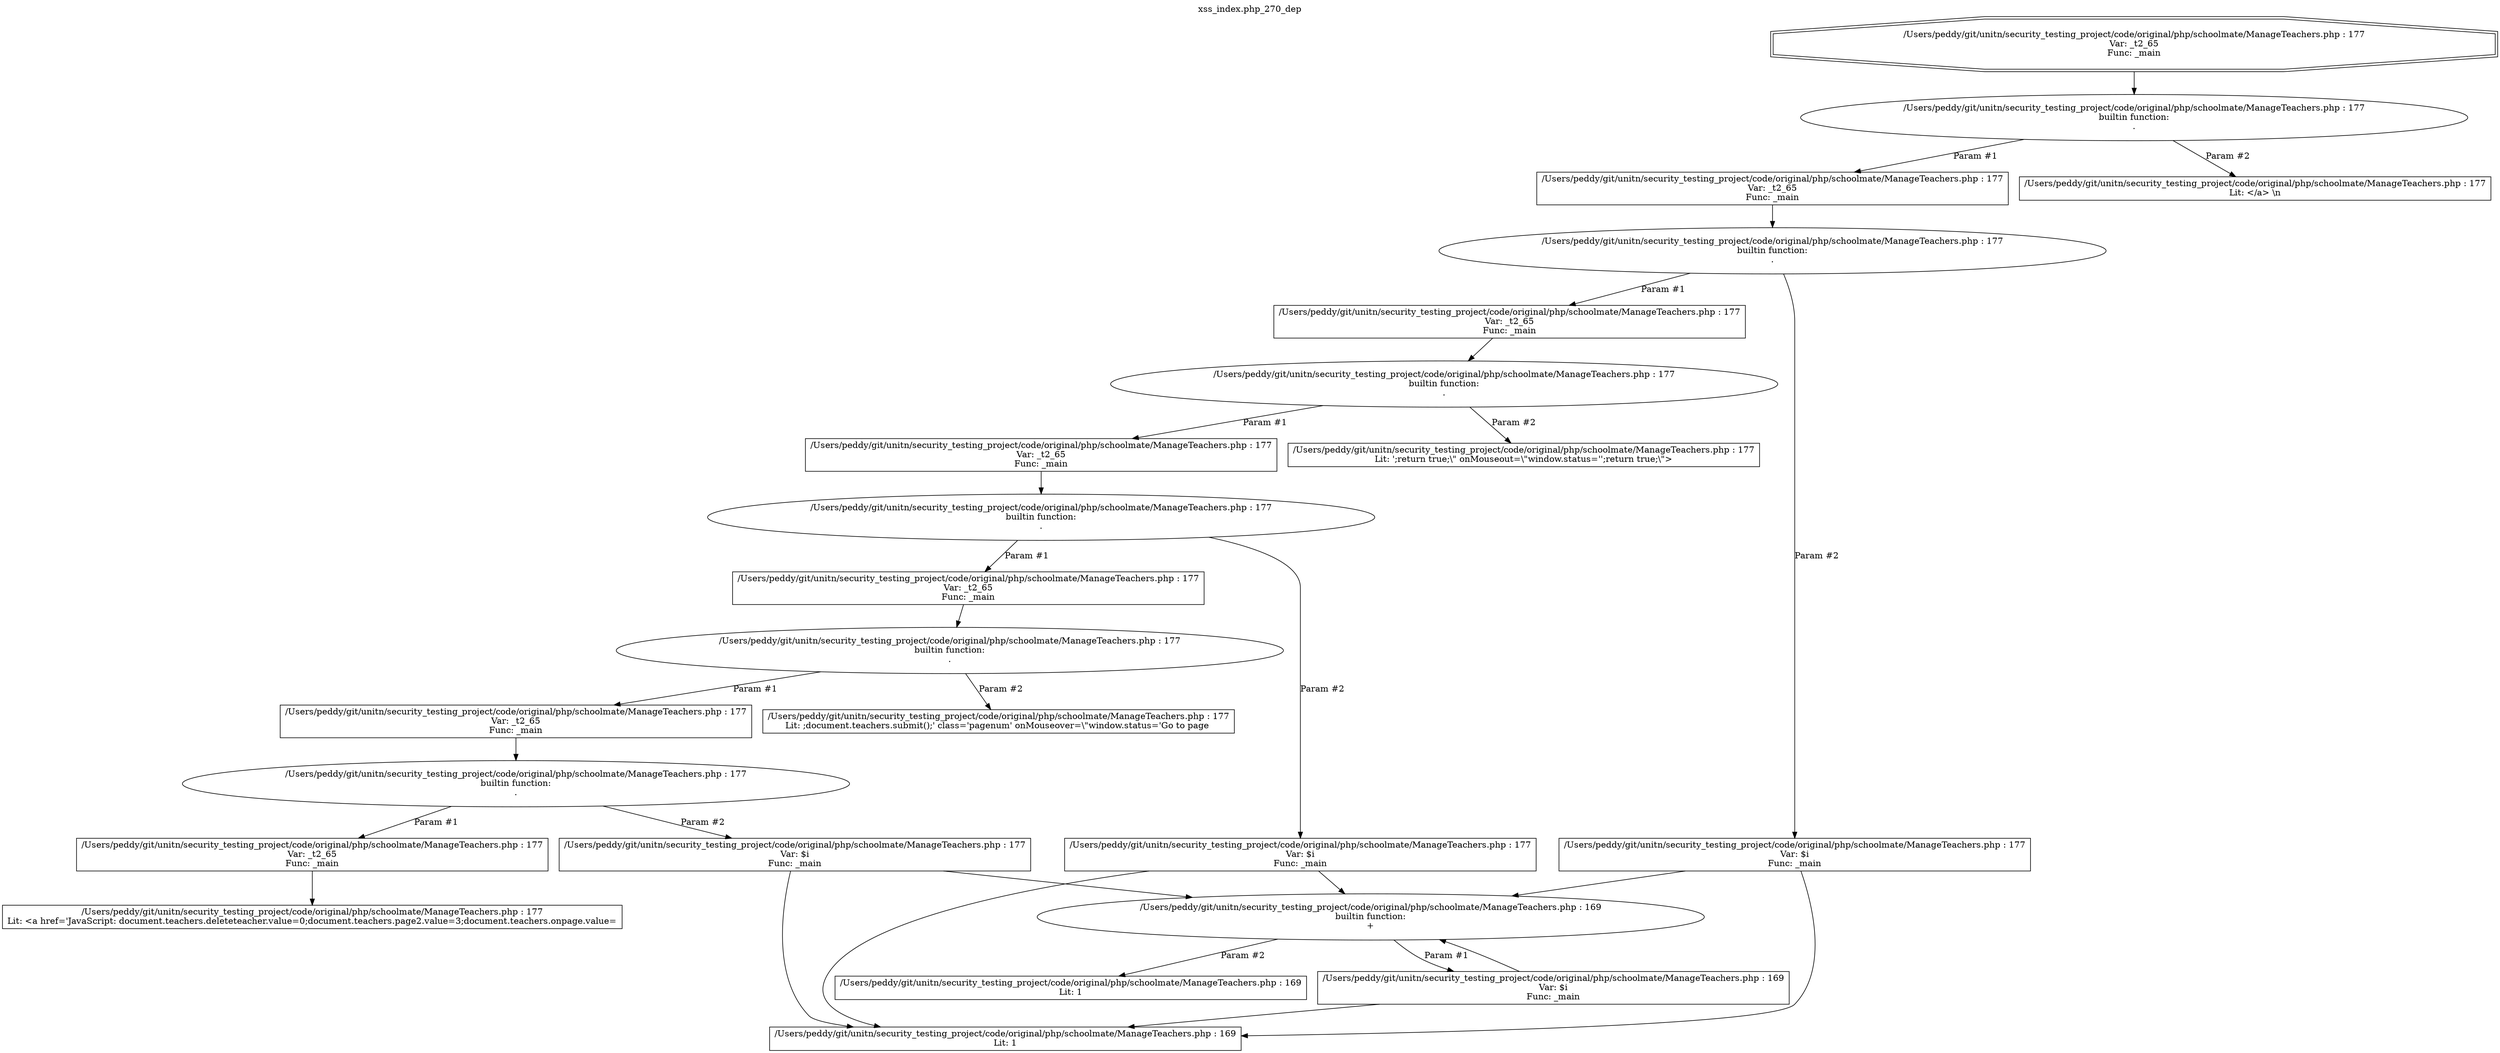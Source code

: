 digraph cfg {
  label="xss_index.php_270_dep";
  labelloc=t;
  n1 [shape=doubleoctagon, label="/Users/peddy/git/unitn/security_testing_project/code/original/php/schoolmate/ManageTeachers.php : 177\nVar: _t2_65\nFunc: _main\n"];
  n2 [shape=ellipse, label="/Users/peddy/git/unitn/security_testing_project/code/original/php/schoolmate/ManageTeachers.php : 177\nbuiltin function:\n.\n"];
  n3 [shape=box, label="/Users/peddy/git/unitn/security_testing_project/code/original/php/schoolmate/ManageTeachers.php : 177\nVar: _t2_65\nFunc: _main\n"];
  n4 [shape=ellipse, label="/Users/peddy/git/unitn/security_testing_project/code/original/php/schoolmate/ManageTeachers.php : 177\nbuiltin function:\n.\n"];
  n5 [shape=box, label="/Users/peddy/git/unitn/security_testing_project/code/original/php/schoolmate/ManageTeachers.php : 177\nVar: _t2_65\nFunc: _main\n"];
  n6 [shape=ellipse, label="/Users/peddy/git/unitn/security_testing_project/code/original/php/schoolmate/ManageTeachers.php : 177\nbuiltin function:\n.\n"];
  n7 [shape=box, label="/Users/peddy/git/unitn/security_testing_project/code/original/php/schoolmate/ManageTeachers.php : 177\nVar: _t2_65\nFunc: _main\n"];
  n8 [shape=ellipse, label="/Users/peddy/git/unitn/security_testing_project/code/original/php/schoolmate/ManageTeachers.php : 177\nbuiltin function:\n.\n"];
  n9 [shape=box, label="/Users/peddy/git/unitn/security_testing_project/code/original/php/schoolmate/ManageTeachers.php : 177\nVar: _t2_65\nFunc: _main\n"];
  n10 [shape=ellipse, label="/Users/peddy/git/unitn/security_testing_project/code/original/php/schoolmate/ManageTeachers.php : 177\nbuiltin function:\n.\n"];
  n11 [shape=box, label="/Users/peddy/git/unitn/security_testing_project/code/original/php/schoolmate/ManageTeachers.php : 177\nVar: _t2_65\nFunc: _main\n"];
  n12 [shape=ellipse, label="/Users/peddy/git/unitn/security_testing_project/code/original/php/schoolmate/ManageTeachers.php : 177\nbuiltin function:\n.\n"];
  n13 [shape=box, label="/Users/peddy/git/unitn/security_testing_project/code/original/php/schoolmate/ManageTeachers.php : 177\nVar: _t2_65\nFunc: _main\n"];
  n14 [shape=box, label="/Users/peddy/git/unitn/security_testing_project/code/original/php/schoolmate/ManageTeachers.php : 177\nLit: <a href='JavaScript: document.teachers.deleteteacher.value=0;document.teachers.page2.value=3;document.teachers.onpage.value=\n"];
  n15 [shape=box, label="/Users/peddy/git/unitn/security_testing_project/code/original/php/schoolmate/ManageTeachers.php : 177\nVar: $i\nFunc: _main\n"];
  n16 [shape=box, label="/Users/peddy/git/unitn/security_testing_project/code/original/php/schoolmate/ManageTeachers.php : 169\nLit: 1\n"];
  n17 [shape=ellipse, label="/Users/peddy/git/unitn/security_testing_project/code/original/php/schoolmate/ManageTeachers.php : 169\nbuiltin function:\n+\n"];
  n18 [shape=box, label="/Users/peddy/git/unitn/security_testing_project/code/original/php/schoolmate/ManageTeachers.php : 169\nVar: $i\nFunc: _main\n"];
  n19 [shape=box, label="/Users/peddy/git/unitn/security_testing_project/code/original/php/schoolmate/ManageTeachers.php : 169\nLit: 1\n"];
  n20 [shape=box, label="/Users/peddy/git/unitn/security_testing_project/code/original/php/schoolmate/ManageTeachers.php : 177\nLit: ;document.teachers.submit();' class='pagenum' onMouseover=\\\"window.status='Go to page \n"];
  n21 [shape=box, label="/Users/peddy/git/unitn/security_testing_project/code/original/php/schoolmate/ManageTeachers.php : 177\nVar: $i\nFunc: _main\n"];
  n22 [shape=box, label="/Users/peddy/git/unitn/security_testing_project/code/original/php/schoolmate/ManageTeachers.php : 177\nLit: ';return true;\\\" onMouseout=\\\"window.status='';return true;\\\">\n"];
  n23 [shape=box, label="/Users/peddy/git/unitn/security_testing_project/code/original/php/schoolmate/ManageTeachers.php : 177\nVar: $i\nFunc: _main\n"];
  n24 [shape=box, label="/Users/peddy/git/unitn/security_testing_project/code/original/php/schoolmate/ManageTeachers.php : 177\nLit: </a>&nbsp;\\n\n"];
  n1 -> n2;
  n3 -> n4;
  n5 -> n6;
  n7 -> n8;
  n9 -> n10;
  n11 -> n12;
  n13 -> n14;
  n12 -> n13[label="Param #1"];
  n12 -> n15[label="Param #2"];
  n15 -> n16;
  n15 -> n17;
  n18 -> n16;
  n18 -> n17;
  n17 -> n18[label="Param #1"];
  n17 -> n19[label="Param #2"];
  n10 -> n11[label="Param #1"];
  n10 -> n20[label="Param #2"];
  n8 -> n9[label="Param #1"];
  n8 -> n21[label="Param #2"];
  n21 -> n16;
  n21 -> n17;
  n6 -> n7[label="Param #1"];
  n6 -> n22[label="Param #2"];
  n4 -> n5[label="Param #1"];
  n4 -> n23[label="Param #2"];
  n23 -> n16;
  n23 -> n17;
  n2 -> n3[label="Param #1"];
  n2 -> n24[label="Param #2"];
}
